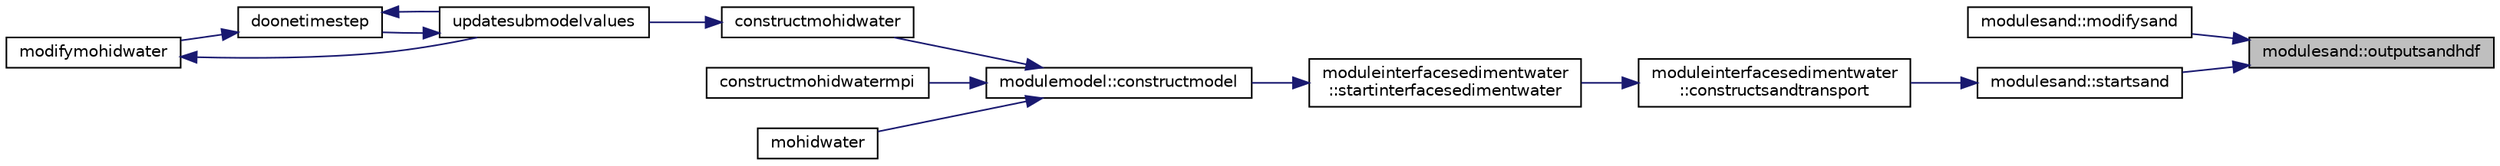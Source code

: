 digraph "modulesand::outputsandhdf"
{
 // LATEX_PDF_SIZE
  edge [fontname="Helvetica",fontsize="10",labelfontname="Helvetica",labelfontsize="10"];
  node [fontname="Helvetica",fontsize="10",shape=record];
  rankdir="RL";
  Node1 [label="modulesand::outputsandhdf",height=0.2,width=0.4,color="black", fillcolor="grey75", style="filled", fontcolor="black",tooltip=" "];
  Node1 -> Node2 [dir="back",color="midnightblue",fontsize="10",style="solid"];
  Node2 [label="modulesand::modifysand",height=0.2,width=0.4,color="black", fillcolor="white", style="filled",URL="$namespacemodulesand.html#a72127773a460332746476a09b3380e49",tooltip=" "];
  Node1 -> Node3 [dir="back",color="midnightblue",fontsize="10",style="solid"];
  Node3 [label="modulesand::startsand",height=0.2,width=0.4,color="black", fillcolor="white", style="filled",URL="$namespacemodulesand.html#a40b3b2fd3451026e5dc113c11bf6ad57",tooltip=" "];
  Node3 -> Node4 [dir="back",color="midnightblue",fontsize="10",style="solid"];
  Node4 [label="moduleinterfacesedimentwater\l::constructsandtransport",height=0.2,width=0.4,color="black", fillcolor="white", style="filled",URL="$namespacemoduleinterfacesedimentwater.html#a73bbb1dff0427c5f11a6ca3dce2ac6fb",tooltip=" "];
  Node4 -> Node5 [dir="back",color="midnightblue",fontsize="10",style="solid"];
  Node5 [label="moduleinterfacesedimentwater\l::startinterfacesedimentwater",height=0.2,width=0.4,color="black", fillcolor="white", style="filled",URL="$namespacemoduleinterfacesedimentwater.html#ac4816996443451e1d6254c032bf000d5",tooltip=" "];
  Node5 -> Node6 [dir="back",color="midnightblue",fontsize="10",style="solid"];
  Node6 [label="modulemodel::constructmodel",height=0.2,width=0.4,color="black", fillcolor="white", style="filled",URL="$namespacemodulemodel.html#abcddd2b6e97f110b0c5b3bb00f069570",tooltip=" "];
  Node6 -> Node7 [dir="back",color="midnightblue",fontsize="10",style="solid"];
  Node7 [label="constructmohidwater",height=0.2,width=0.4,color="black", fillcolor="white", style="filled",URL="$_main_8_f90.html#abc6cfc7bca3f0c4dda032a34b9690319",tooltip=" "];
  Node7 -> Node8 [dir="back",color="midnightblue",fontsize="10",style="solid"];
  Node8 [label="updatesubmodelvalues",height=0.2,width=0.4,color="black", fillcolor="white", style="filled",URL="$_main_8_f90.html#a4c5ecbd810307fa557d4b4e6719c7fd1",tooltip=" "];
  Node8 -> Node9 [dir="back",color="midnightblue",fontsize="10",style="solid"];
  Node9 [label="doonetimestep",height=0.2,width=0.4,color="black", fillcolor="white", style="filled",URL="$_main_8_f90.html#a5a877f32d8c35a58c7bd824a65b07dba",tooltip=" "];
  Node9 -> Node10 [dir="back",color="midnightblue",fontsize="10",style="solid"];
  Node10 [label="modifymohidwater",height=0.2,width=0.4,color="black", fillcolor="white", style="filled",URL="$_main_8_f90.html#a98b6185e00bdaa093569c6645482e68b",tooltip=" "];
  Node10 -> Node8 [dir="back",color="midnightblue",fontsize="10",style="solid"];
  Node9 -> Node8 [dir="back",color="midnightblue",fontsize="10",style="solid"];
  Node6 -> Node11 [dir="back",color="midnightblue",fontsize="10",style="solid"];
  Node11 [label="constructmohidwatermpi",height=0.2,width=0.4,color="black", fillcolor="white", style="filled",URL="$_main_8_f90.html#a364d1a7b4621ef3a56c71daf2af5147e",tooltip=" "];
  Node6 -> Node12 [dir="back",color="midnightblue",fontsize="10",style="solid"];
  Node12 [label="mohidwater",height=0.2,width=0.4,color="black", fillcolor="white", style="filled",URL="$_main_8_f90.html#a22cacab418d9e36dcaa8c3aef44b4185",tooltip=" "];
}
